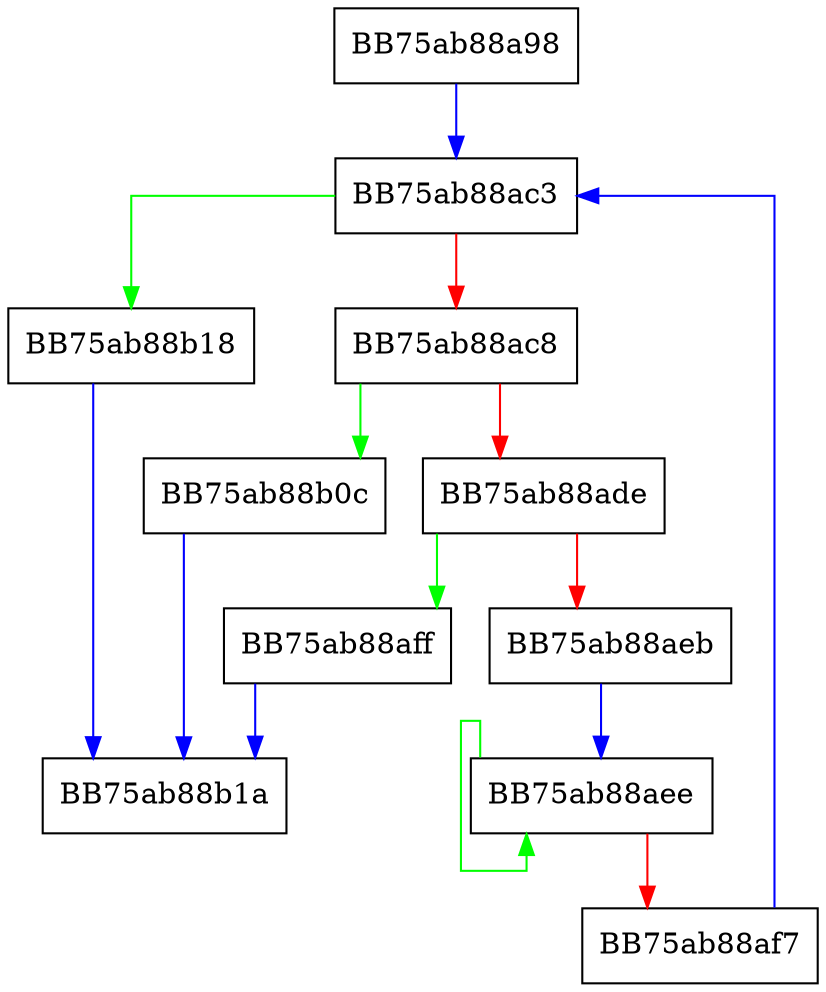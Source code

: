 digraph TryResolveImgPath {
  node [shape="box"];
  graph [splines=ortho];
  BB75ab88a98 -> BB75ab88ac3 [color="blue"];
  BB75ab88ac3 -> BB75ab88b18 [color="green"];
  BB75ab88ac3 -> BB75ab88ac8 [color="red"];
  BB75ab88ac8 -> BB75ab88b0c [color="green"];
  BB75ab88ac8 -> BB75ab88ade [color="red"];
  BB75ab88ade -> BB75ab88aff [color="green"];
  BB75ab88ade -> BB75ab88aeb [color="red"];
  BB75ab88aeb -> BB75ab88aee [color="blue"];
  BB75ab88aee -> BB75ab88aee [color="green"];
  BB75ab88aee -> BB75ab88af7 [color="red"];
  BB75ab88af7 -> BB75ab88ac3 [color="blue"];
  BB75ab88aff -> BB75ab88b1a [color="blue"];
  BB75ab88b0c -> BB75ab88b1a [color="blue"];
  BB75ab88b18 -> BB75ab88b1a [color="blue"];
}